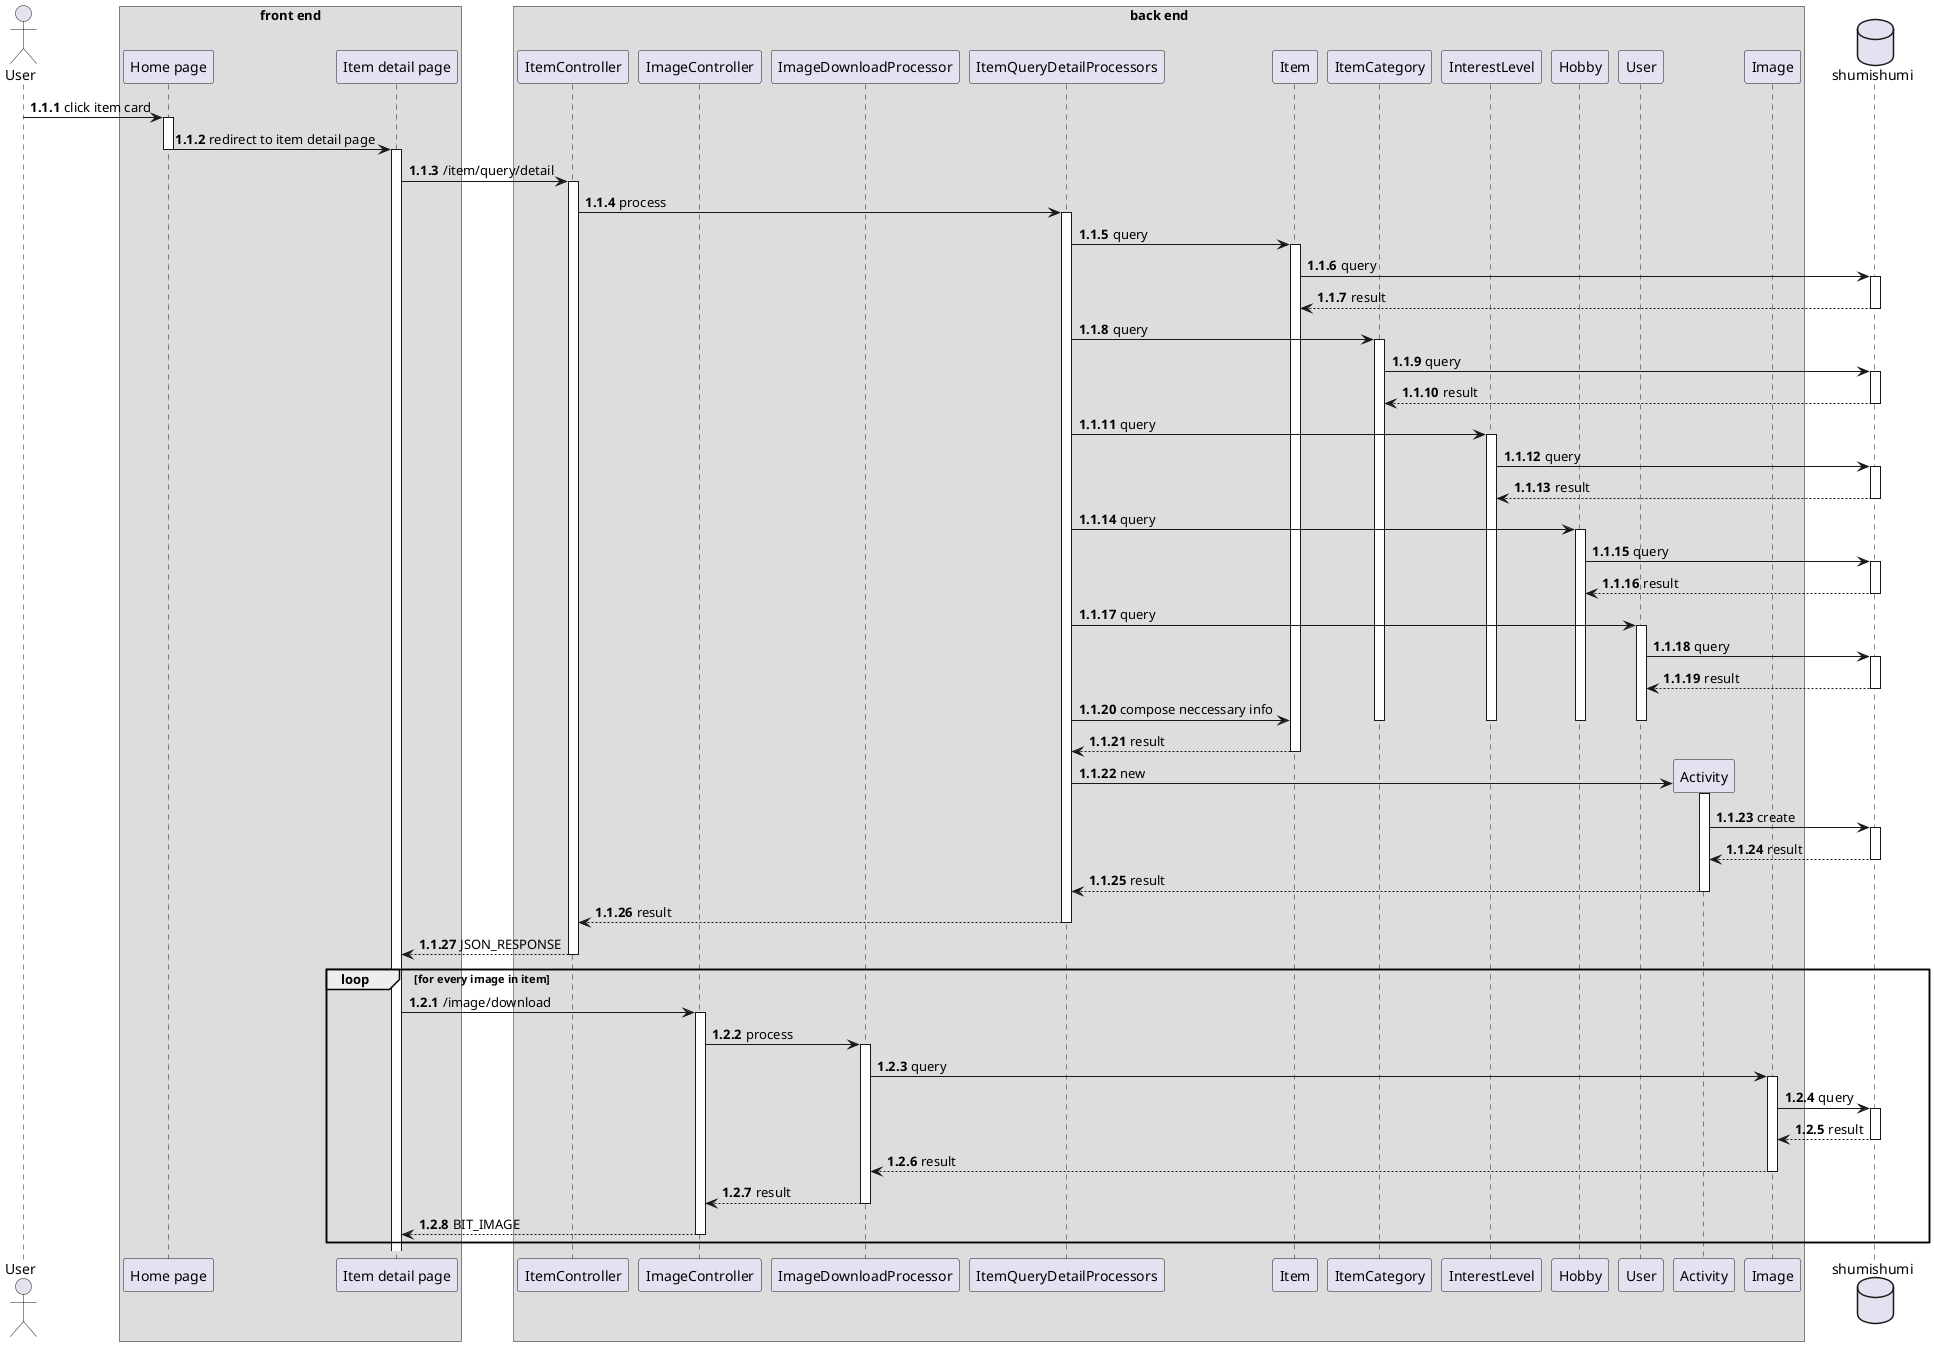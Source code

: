 @startuml see item detail
autonumber 1.1.1

actor User as u

box "front end"
participant "Home page" as home
participant "Item detail page" as detail
end box

box "back end"
participant "ItemController" as ic
participant "ImageController" as imc

participant "ImageDownloadProcessor" as downproc
participant "ItemQueryDetailProcessors" as detailproc

participant "Item" as im
participant ItemCategory as icm
participant InterestLevel as ilm
participant Hobby as hm
participant User as um
participant Activity as am

participant "Image" as img
end box

database shumishumi as db

u -> home++ : click item card
home -> detail --++ : redirect to item detail page
detail -> ic++ : /item/query/detail
ic -> detailproc++ : process
detailproc -> im++ : query
im -> db++ : query
return result

detailproc -> icm++ : query
icm -> db++: query
return result

detailproc -> ilm++ : query
ilm -> db++: query
return result

detailproc -> hm++ : query
hm -> db++: query
return result
detailproc -> um++ : query
um -> db++: query
return result

detailproc -> im : compose neccessary info
deactivate um
deactivate icm
deactivate ilm
deactivate hm

return result

create am
detailproc -> am++ : new
am -> db++ : create
return result
return result

return result
return JSON_RESPONSE

autonumber inc b
loop for every image in item
    detail -> imc++ : /image/download
    imc -> downproc++ : process
    downproc -> img++ : query
    img -> db++ : query
    return result
    return result
    return result
    return BIT_IMAGE
end

@enduml